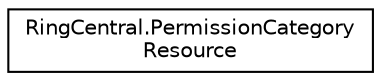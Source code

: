 digraph "Graphical Class Hierarchy"
{
 // LATEX_PDF_SIZE
  edge [fontname="Helvetica",fontsize="10",labelfontname="Helvetica",labelfontsize="10"];
  node [fontname="Helvetica",fontsize="10",shape=record];
  rankdir="LR";
  Node0 [label="RingCentral.PermissionCategory\lResource",height=0.2,width=0.4,color="black", fillcolor="white", style="filled",URL="$classRingCentral_1_1PermissionCategoryResource.html",tooltip=" "];
}
